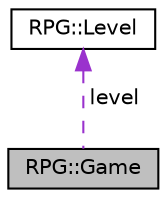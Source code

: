 digraph "RPG::Game"
{
 // LATEX_PDF_SIZE
  edge [fontname="Helvetica",fontsize="10",labelfontname="Helvetica",labelfontsize="10"];
  node [fontname="Helvetica",fontsize="10",shape=record];
  Node1 [label="RPG::Game",height=0.2,width=0.4,color="black", fillcolor="grey75", style="filled", fontcolor="black",tooltip=" "];
  Node2 -> Node1 [dir="back",color="darkorchid3",fontsize="10",style="dashed",label=" level" ,fontname="Helvetica"];
  Node2 [label="RPG::Level",height=0.2,width=0.4,color="black", fillcolor="white", style="filled",URL="$classRPG_1_1Level.html",tooltip="Level - has map, operatives and enemies and manage to they."];
}
